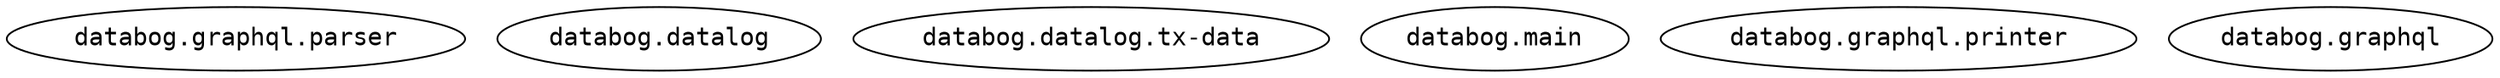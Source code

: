 digraph {
graph[dpi=100, rankdir=TP]
node[fontname="Monospace"]
edge[fontname="Monospace"]

node1586[label="databog.graphql.parser", style=solid]
node1587[label="databog.datalog", style=solid]
node1588[label="databog.datalog.tx-data", style=solid]
node1589[label="databog.main", style=solid]
node1590[label="databog.graphql.printer", style=solid]
node1591[label="databog.graphql", style=solid]
}
